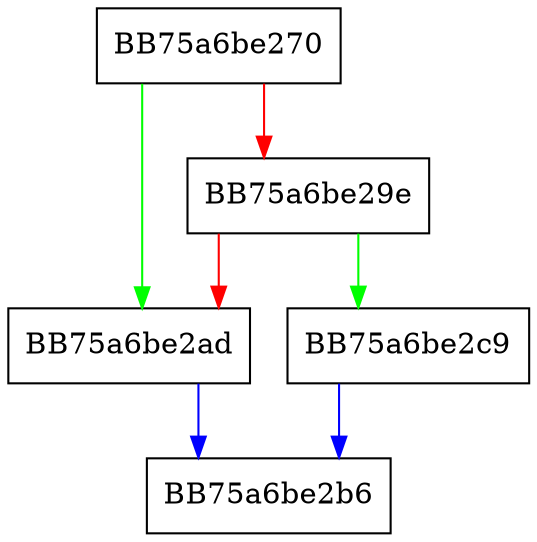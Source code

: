digraph RpfAPI_GetRegisterValue {
  node [shape="box"];
  graph [splines=ortho];
  BB75a6be270 -> BB75a6be2ad [color="green"];
  BB75a6be270 -> BB75a6be29e [color="red"];
  BB75a6be29e -> BB75a6be2c9 [color="green"];
  BB75a6be29e -> BB75a6be2ad [color="red"];
  BB75a6be2ad -> BB75a6be2b6 [color="blue"];
  BB75a6be2c9 -> BB75a6be2b6 [color="blue"];
}
